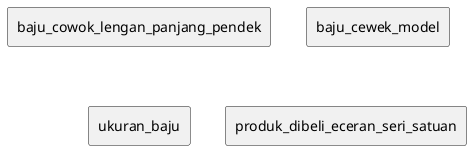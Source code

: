 @startuml

rectangle baju_cowok_lengan_panjang_pendek 
rectangle baju_cewek_model
rectangle ukuran_baju 
rectangle produk_dibeli_eceran_seri_satuan

@enduml